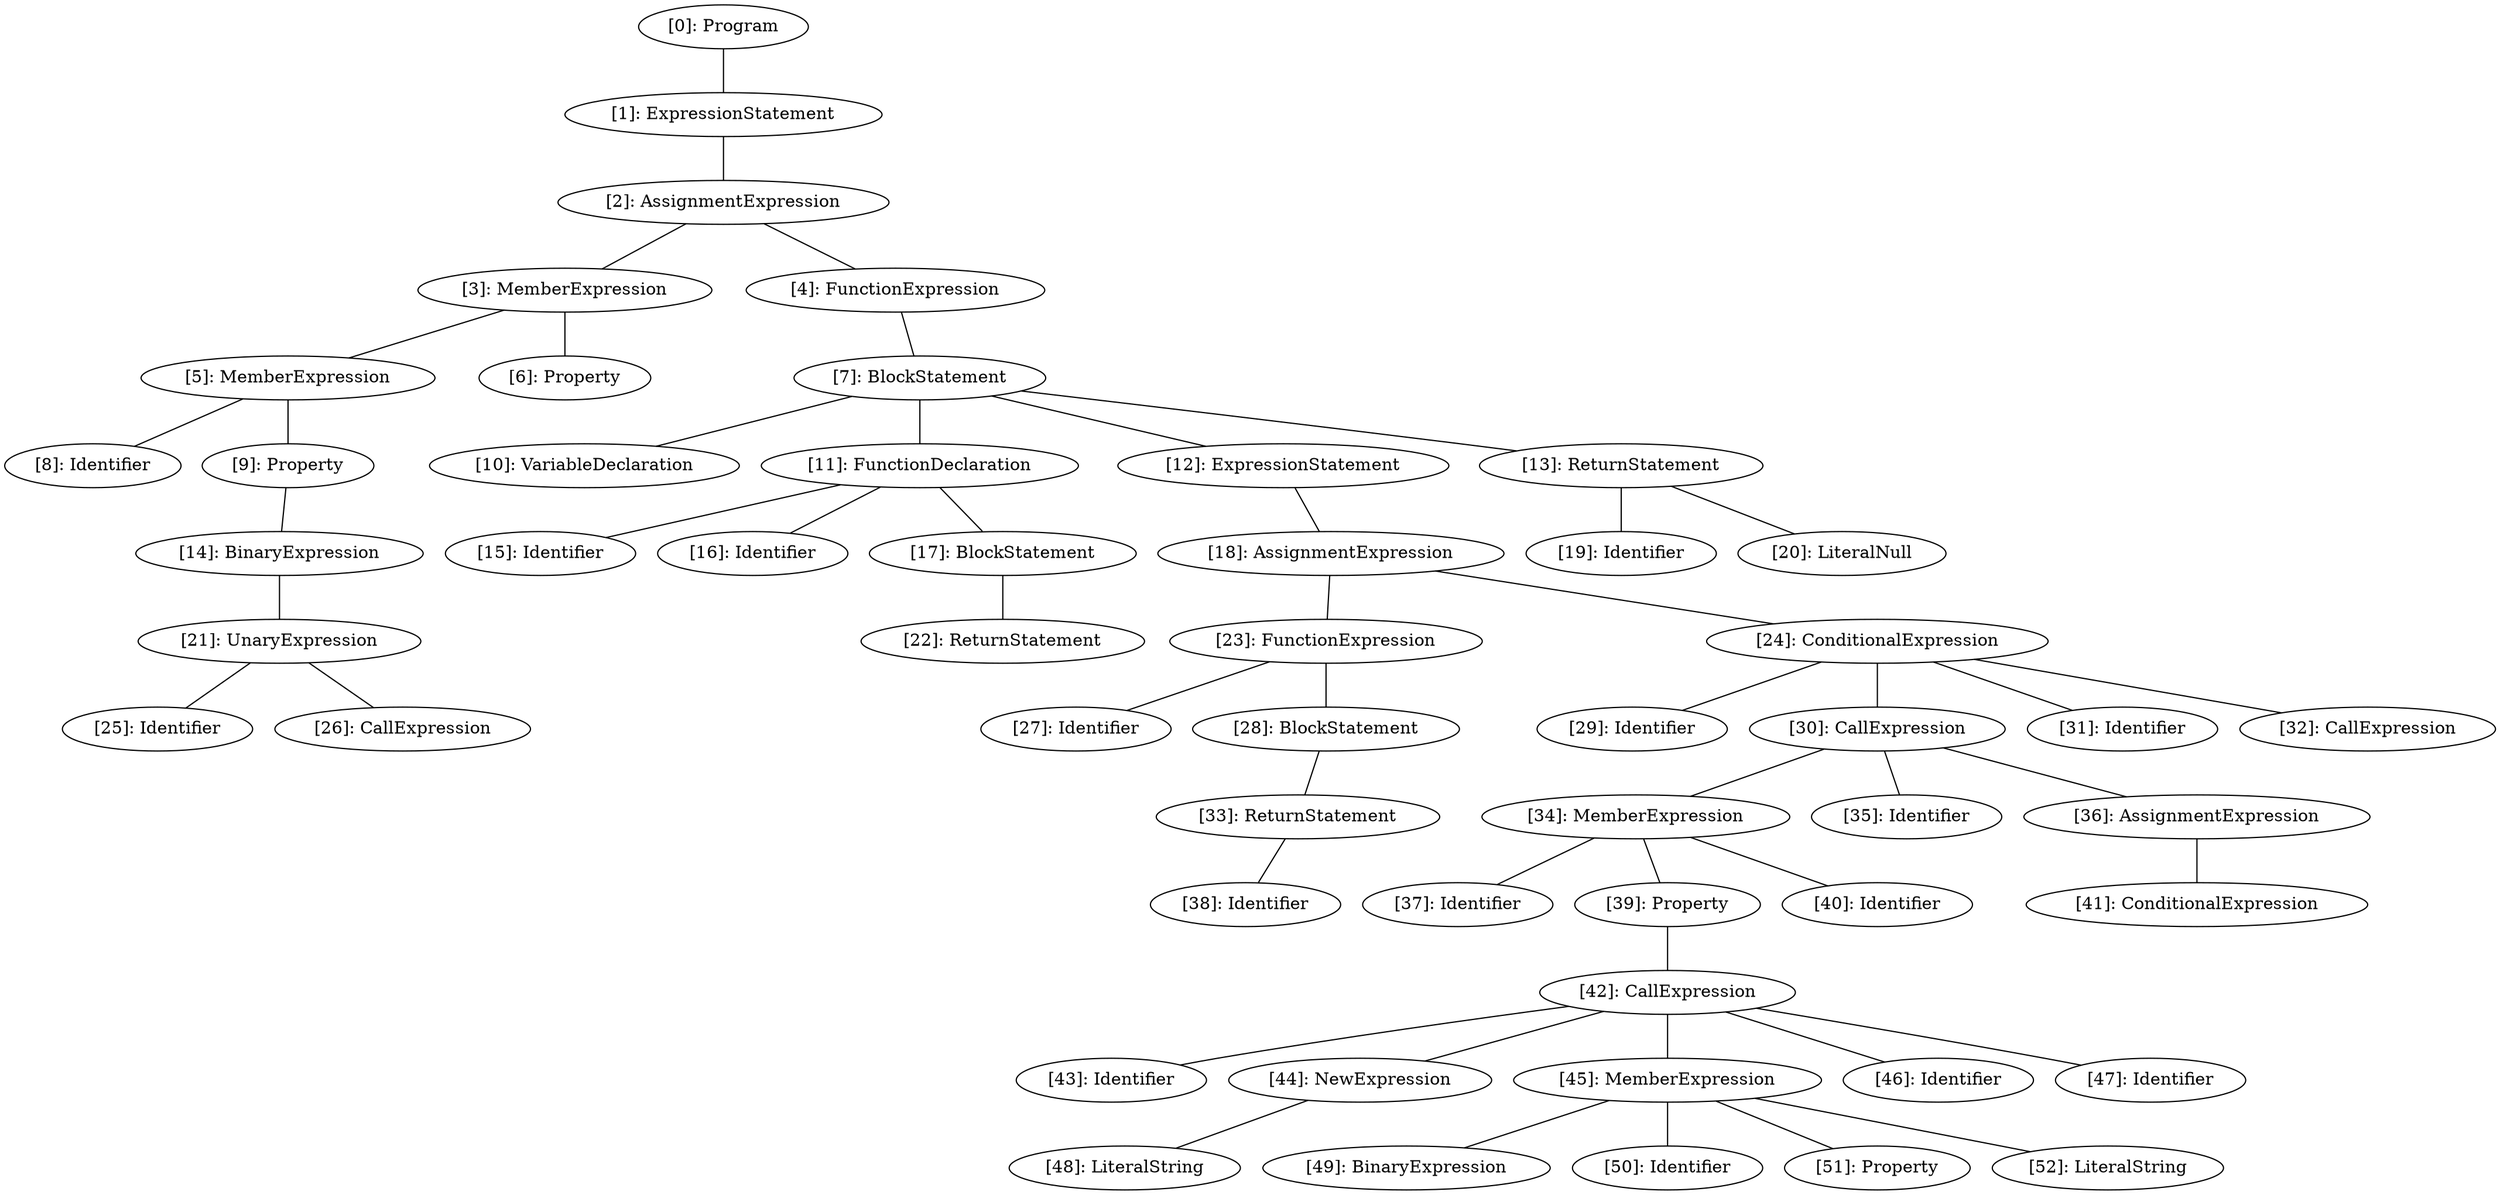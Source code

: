 // Result
graph {
	0 [label="[0]: Program"]
	1 [label="[1]: ExpressionStatement"]
	2 [label="[2]: AssignmentExpression"]
	3 [label="[3]: MemberExpression"]
	4 [label="[4]: FunctionExpression"]
	5 [label="[5]: MemberExpression"]
	6 [label="[6]: Property"]
	7 [label="[7]: BlockStatement"]
	8 [label="[8]: Identifier"]
	9 [label="[9]: Property"]
	10 [label="[10]: VariableDeclaration"]
	11 [label="[11]: FunctionDeclaration"]
	12 [label="[12]: ExpressionStatement"]
	13 [label="[13]: ReturnStatement"]
	14 [label="[14]: BinaryExpression"]
	15 [label="[15]: Identifier"]
	16 [label="[16]: Identifier"]
	17 [label="[17]: BlockStatement"]
	18 [label="[18]: AssignmentExpression"]
	19 [label="[19]: Identifier"]
	20 [label="[20]: LiteralNull"]
	21 [label="[21]: UnaryExpression"]
	22 [label="[22]: ReturnStatement"]
	23 [label="[23]: FunctionExpression"]
	24 [label="[24]: ConditionalExpression"]
	25 [label="[25]: Identifier"]
	26 [label="[26]: CallExpression"]
	27 [label="[27]: Identifier"]
	28 [label="[28]: BlockStatement"]
	29 [label="[29]: Identifier"]
	30 [label="[30]: CallExpression"]
	31 [label="[31]: Identifier"]
	32 [label="[32]: CallExpression"]
	33 [label="[33]: ReturnStatement"]
	34 [label="[34]: MemberExpression"]
	35 [label="[35]: Identifier"]
	36 [label="[36]: AssignmentExpression"]
	37 [label="[37]: Identifier"]
	38 [label="[38]: Identifier"]
	39 [label="[39]: Property"]
	40 [label="[40]: Identifier"]
	41 [label="[41]: ConditionalExpression"]
	42 [label="[42]: CallExpression"]
	43 [label="[43]: Identifier"]
	44 [label="[44]: NewExpression"]
	45 [label="[45]: MemberExpression"]
	46 [label="[46]: Identifier"]
	47 [label="[47]: Identifier"]
	48 [label="[48]: LiteralString"]
	49 [label="[49]: BinaryExpression"]
	50 [label="[50]: Identifier"]
	51 [label="[51]: Property"]
	52 [label="[52]: LiteralString"]
	0 -- 1
	1 -- 2
	2 -- 3
	2 -- 4
	3 -- 5
	3 -- 6
	4 -- 7
	5 -- 8
	5 -- 9
	7 -- 10
	7 -- 11
	7 -- 12
	7 -- 13
	9 -- 14
	11 -- 15
	11 -- 16
	11 -- 17
	12 -- 18
	13 -- 19
	13 -- 20
	14 -- 21
	17 -- 22
	18 -- 23
	18 -- 24
	21 -- 25
	21 -- 26
	23 -- 27
	23 -- 28
	24 -- 29
	24 -- 30
	24 -- 31
	24 -- 32
	28 -- 33
	30 -- 34
	30 -- 35
	30 -- 36
	33 -- 38
	34 -- 37
	34 -- 39
	34 -- 40
	36 -- 41
	39 -- 42
	42 -- 43
	42 -- 44
	42 -- 45
	42 -- 46
	42 -- 47
	44 -- 48
	45 -- 49
	45 -- 50
	45 -- 51
	45 -- 52
}
